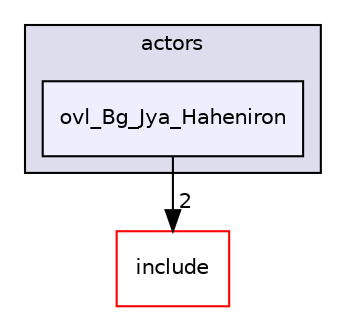 digraph "src/overlays/actors/ovl_Bg_Jya_Haheniron" {
  compound=true
  node [ fontsize="10", fontname="Helvetica"];
  edge [ labelfontsize="10", labelfontname="Helvetica"];
  subgraph clusterdir_e93473484be31ce7bcb356bd643a22f8 {
    graph [ bgcolor="#ddddee", pencolor="black", label="actors" fontname="Helvetica", fontsize="10", URL="dir_e93473484be31ce7bcb356bd643a22f8.html"]
  dir_f24d645b7e73edb4ad02d0de232149c3 [shape=box, label="ovl_Bg_Jya_Haheniron", style="filled", fillcolor="#eeeeff", pencolor="black", URL="dir_f24d645b7e73edb4ad02d0de232149c3.html"];
  }
  dir_d44c64559bbebec7f509842c48db8b23 [shape=box label="include" fillcolor="white" style="filled" color="red" URL="dir_d44c64559bbebec7f509842c48db8b23.html"];
  dir_f24d645b7e73edb4ad02d0de232149c3->dir_d44c64559bbebec7f509842c48db8b23 [headlabel="2", labeldistance=1.5 headhref="dir_000073_000000.html"];
}
